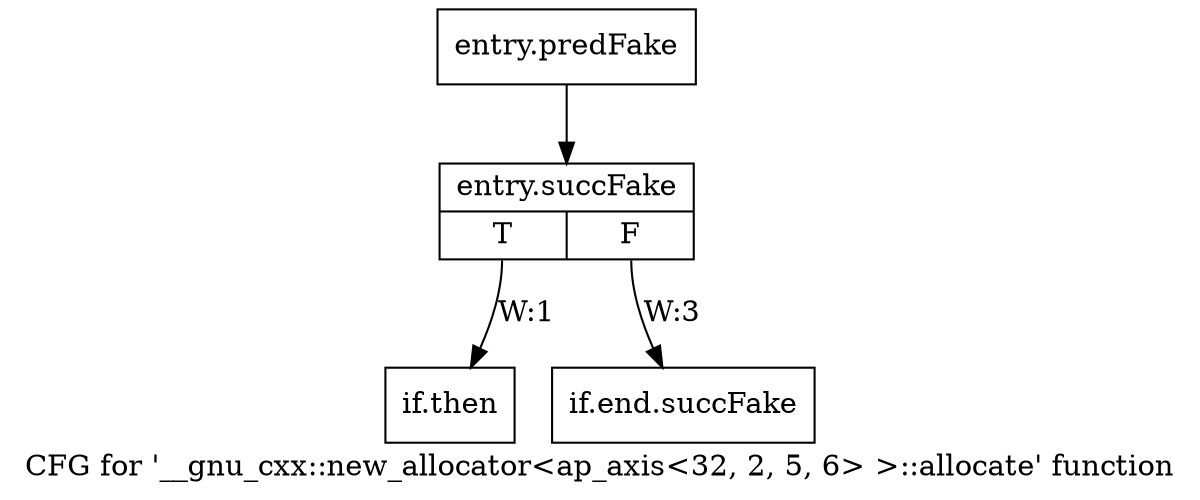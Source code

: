 digraph "CFG for '__gnu_cxx::new_allocator\<ap_axis\<32, 2, 5, 6\> \>::allocate' function" {
	label="CFG for '__gnu_cxx::new_allocator\<ap_axis\<32, 2, 5, 6\> \>::allocate' function";

	Node0x483bc60 [shape=record,filename="",linenumber="",label="{entry.predFake}"];
	Node0x483bc60 -> Node0x4870dc0[ callList="" memoryops="" filename="/proj/xbuilds/2019.2_0801_1/installs/lin64/Vivado/HEAD/tps/lnx64/gcc-6.2.0/lib/gcc/x86_64-pc-linux-gnu/6.2.0/../../../../include/c++/6.2.0/ext/new_allocator.h"];
	Node0x4870dc0 [shape=record,filename="/proj/xbuilds/2019.2_0801_1/installs/lin64/Vivado/HEAD/tps/lnx64/gcc-6.2.0/lib/gcc/x86_64-pc-linux-gnu/6.2.0/../../../../include/c++/6.2.0/ext/new_allocator.h",linenumber="101",label="{entry.succFake|{<s0>T|<s1>F}}"];
	Node0x4870dc0:s0 -> Node0x483d830[label="W:1"];
	Node0x4870dc0:s1 -> Node0x4872340[label="W:3" callList="" memoryops="" filename="/proj/xbuilds/2019.2_0801_1/installs/lin64/Vivado/HEAD/tps/lnx64/gcc-6.2.0/lib/gcc/x86_64-pc-linux-gnu/6.2.0/../../../../include/c++/6.2.0/ext/new_allocator.h"];
	Node0x483d830 [shape=record,filename="/proj/xbuilds/2019.2_0801_1/installs/lin64/Vivado/HEAD/tps/lnx64/gcc-6.2.0/lib/gcc/x86_64-pc-linux-gnu/6.2.0/../../../../include/c++/6.2.0/ext/new_allocator.h",linenumber="102",label="{if.then}"];
	Node0x4872340 [shape=record,filename="/proj/xbuilds/2019.2_0801_1/installs/lin64/Vivado/HEAD/tps/lnx64/gcc-6.2.0/lib/gcc/x86_64-pc-linux-gnu/6.2.0/../../../../include/c++/6.2.0/ext/new_allocator.h",linenumber="104",label="{if.end.succFake}"];
}
